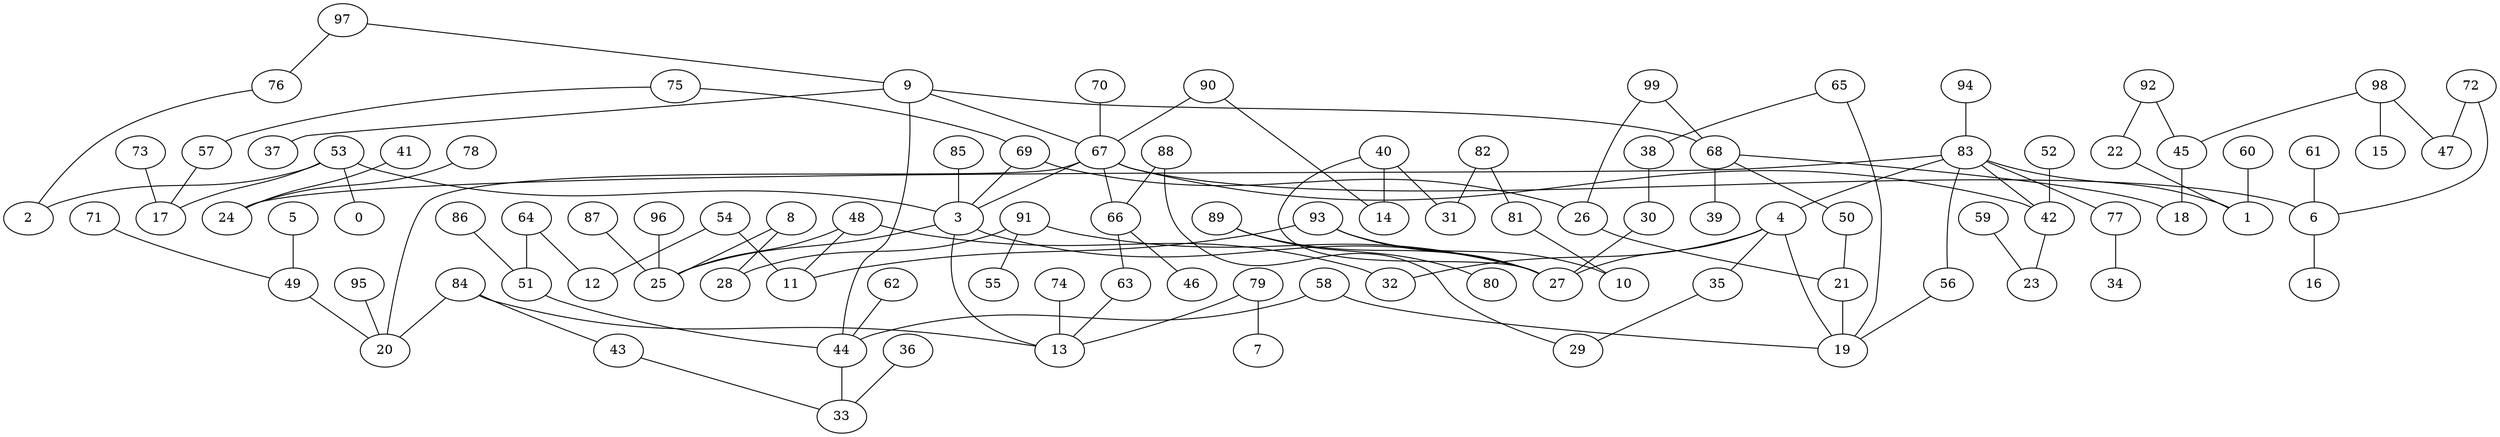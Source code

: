 digraph GG_graph {

subgraph G_graph {
edge [color = black]
"5" -> "49" [dir = none]
"99" -> "26" [dir = none]
"75" -> "69" [dir = none]
"72" -> "47" [dir = none]
"36" -> "33" [dir = none]
"94" -> "83" [dir = none]
"73" -> "17" [dir = none]
"64" -> "51" [dir = none]
"41" -> "24" [dir = none]
"79" -> "7" [dir = none]
"79" -> "13" [dir = none]
"56" -> "19" [dir = none]
"82" -> "81" [dir = none]
"82" -> "31" [dir = none]
"96" -> "25" [dir = none]
"43" -> "33" [dir = none]
"60" -> "1" [dir = none]
"65" -> "19" [dir = none]
"51" -> "44" [dir = none]
"77" -> "34" [dir = none]
"98" -> "47" [dir = none]
"98" -> "15" [dir = none]
"98" -> "45" [dir = none]
"26" -> "21" [dir = none]
"21" -> "19" [dir = none]
"49" -> "20" [dir = none]
"42" -> "23" [dir = none]
"68" -> "39" [dir = none]
"68" -> "50" [dir = none]
"68" -> "18" [dir = none]
"89" -> "80" [dir = none]
"89" -> "27" [dir = none]
"48" -> "11" [dir = none]
"48" -> "25" [dir = none]
"38" -> "30" [dir = none]
"61" -> "6" [dir = none]
"83" -> "4" [dir = none]
"83" -> "1" [dir = none]
"83" -> "24" [dir = none]
"83" -> "77" [dir = none]
"83" -> "42" [dir = none]
"69" -> "3" [dir = none]
"95" -> "20" [dir = none]
"84" -> "20" [dir = none]
"30" -> "27" [dir = none]
"58" -> "19" [dir = none]
"58" -> "44" [dir = none]
"85" -> "3" [dir = none]
"97" -> "76" [dir = none]
"97" -> "9" [dir = none]
"57" -> "17" [dir = none]
"45" -> "18" [dir = none]
"62" -> "44" [dir = none]
"3" -> "25" [dir = none]
"3" -> "27" [dir = none]
"9" -> "37" [dir = none]
"9" -> "68" [dir = none]
"9" -> "44" [dir = none]
"9" -> "67" [dir = none]
"93" -> "10" [dir = none]
"93" -> "11" [dir = none]
"8" -> "25" [dir = none]
"86" -> "51" [dir = none]
"40" -> "14" [dir = none]
"40" -> "31" [dir = none]
"40" -> "27" [dir = none]
"53" -> "0" [dir = none]
"53" -> "17" [dir = none]
"53" -> "3" [dir = none]
"63" -> "13" [dir = none]
"90" -> "67" [dir = none]
"44" -> "33" [dir = none]
"66" -> "46" [dir = none]
"66" -> "63" [dir = none]
"70" -> "67" [dir = none]
"76" -> "2" [dir = none]
"78" -> "24" [dir = none]
"59" -> "23" [dir = none]
"67" -> "6" [dir = none]
"67" -> "42" [dir = none]
"67" -> "20" [dir = none]
"67" -> "66" [dir = none]
"67" -> "3" [dir = none]
"52" -> "42" [dir = none]
"74" -> "13" [dir = none]
"4" -> "35" [dir = none]
"4" -> "32" [dir = none]
"91" -> "55" [dir = none]
"91" -> "28" [dir = none]
"91" -> "27" [dir = none]
"6" -> "16" [dir = none]
"87" -> "25" [dir = none]
"71" -> "49" [dir = none]
"92" -> "22" [dir = none]
"92" -> "45" [dir = none]
"88" -> "29" [dir = none]
"88" -> "66" [dir = none]
"54" -> "12" [dir = none]
"54" -> "11" [dir = none]
"65" -> "38" [dir = none]
"81" -> "10" [dir = none]
"3" -> "13" [dir = none]
"4" -> "19" [dir = none]
"53" -> "2" [dir = none]
"22" -> "1" [dir = none]
"4" -> "27" [dir = none]
"64" -> "12" [dir = none]
"84" -> "13" [dir = none]
"72" -> "6" [dir = none]
"93" -> "27" [dir = none]
"90" -> "14" [dir = none]
"50" -> "21" [dir = none]
"69" -> "26" [dir = none]
"8" -> "28" [dir = none]
"75" -> "57" [dir = none]
"35" -> "29" [dir = none]
"99" -> "68" [dir = none]
"83" -> "56" [dir = none]
"48" -> "32" [dir = none]
"84" -> "43" [dir = none]
}

}
